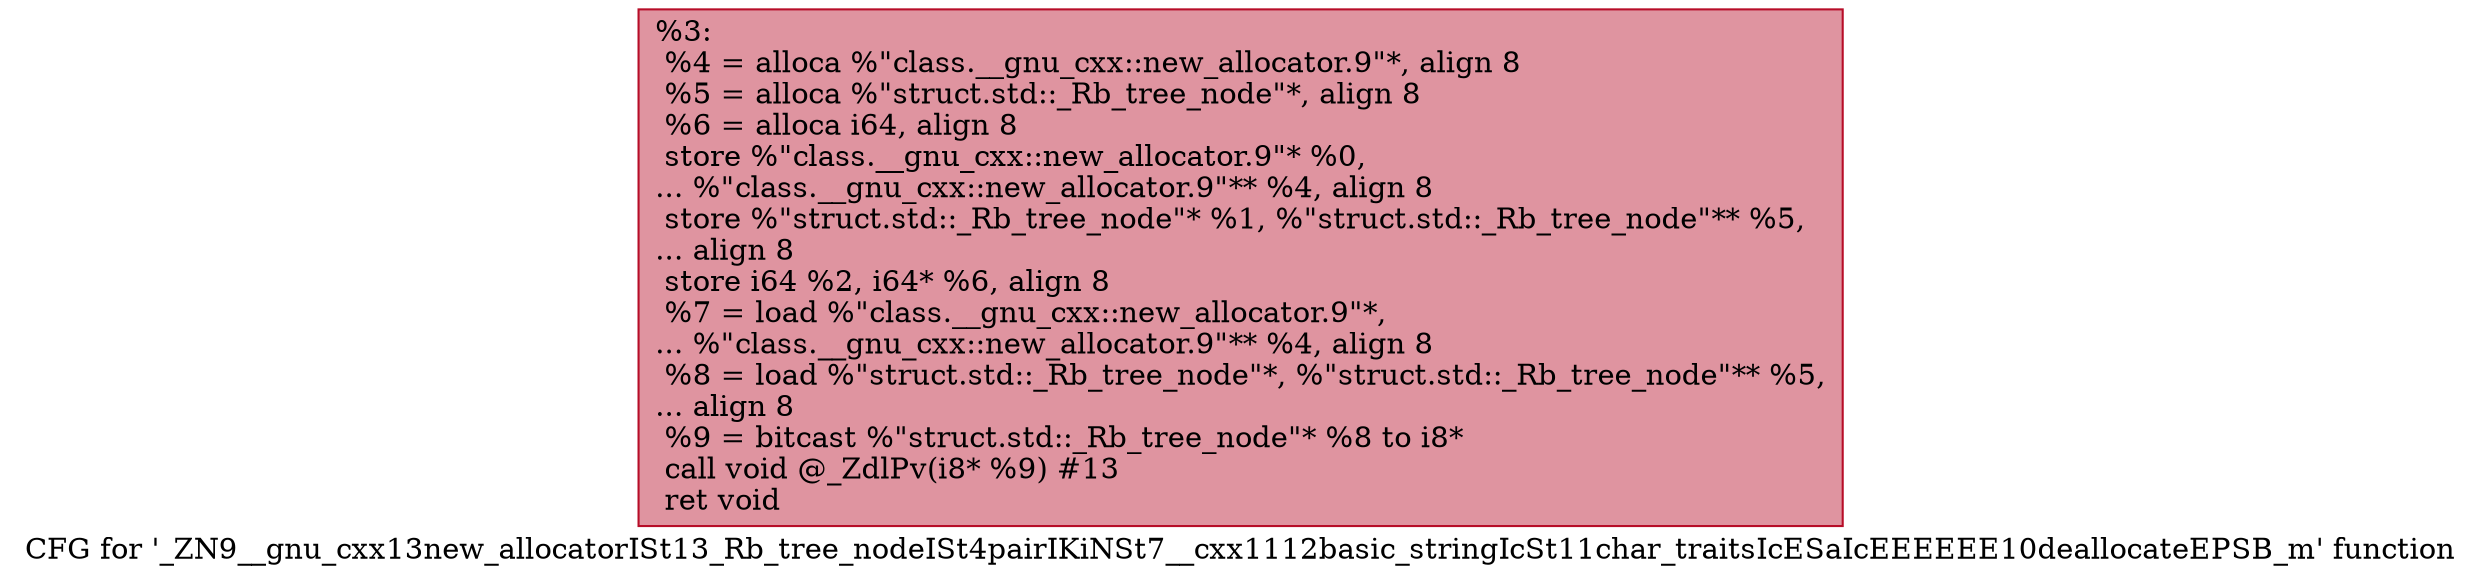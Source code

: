 digraph "CFG for '_ZN9__gnu_cxx13new_allocatorISt13_Rb_tree_nodeISt4pairIKiNSt7__cxx1112basic_stringIcSt11char_traitsIcESaIcEEEEEE10deallocateEPSB_m' function" {
	label="CFG for '_ZN9__gnu_cxx13new_allocatorISt13_Rb_tree_nodeISt4pairIKiNSt7__cxx1112basic_stringIcSt11char_traitsIcESaIcEEEEEE10deallocateEPSB_m' function";

	Node0x55a8467d0a80 [shape=record,color="#b70d28ff", style=filled, fillcolor="#b70d2870",label="{%3:\l  %4 = alloca %\"class.__gnu_cxx::new_allocator.9\"*, align 8\l  %5 = alloca %\"struct.std::_Rb_tree_node\"*, align 8\l  %6 = alloca i64, align 8\l  store %\"class.__gnu_cxx::new_allocator.9\"* %0,\l... %\"class.__gnu_cxx::new_allocator.9\"** %4, align 8\l  store %\"struct.std::_Rb_tree_node\"* %1, %\"struct.std::_Rb_tree_node\"** %5,\l... align 8\l  store i64 %2, i64* %6, align 8\l  %7 = load %\"class.__gnu_cxx::new_allocator.9\"*,\l... %\"class.__gnu_cxx::new_allocator.9\"** %4, align 8\l  %8 = load %\"struct.std::_Rb_tree_node\"*, %\"struct.std::_Rb_tree_node\"** %5,\l... align 8\l  %9 = bitcast %\"struct.std::_Rb_tree_node\"* %8 to i8*\l  call void @_ZdlPv(i8* %9) #13\l  ret void\l}"];
}
